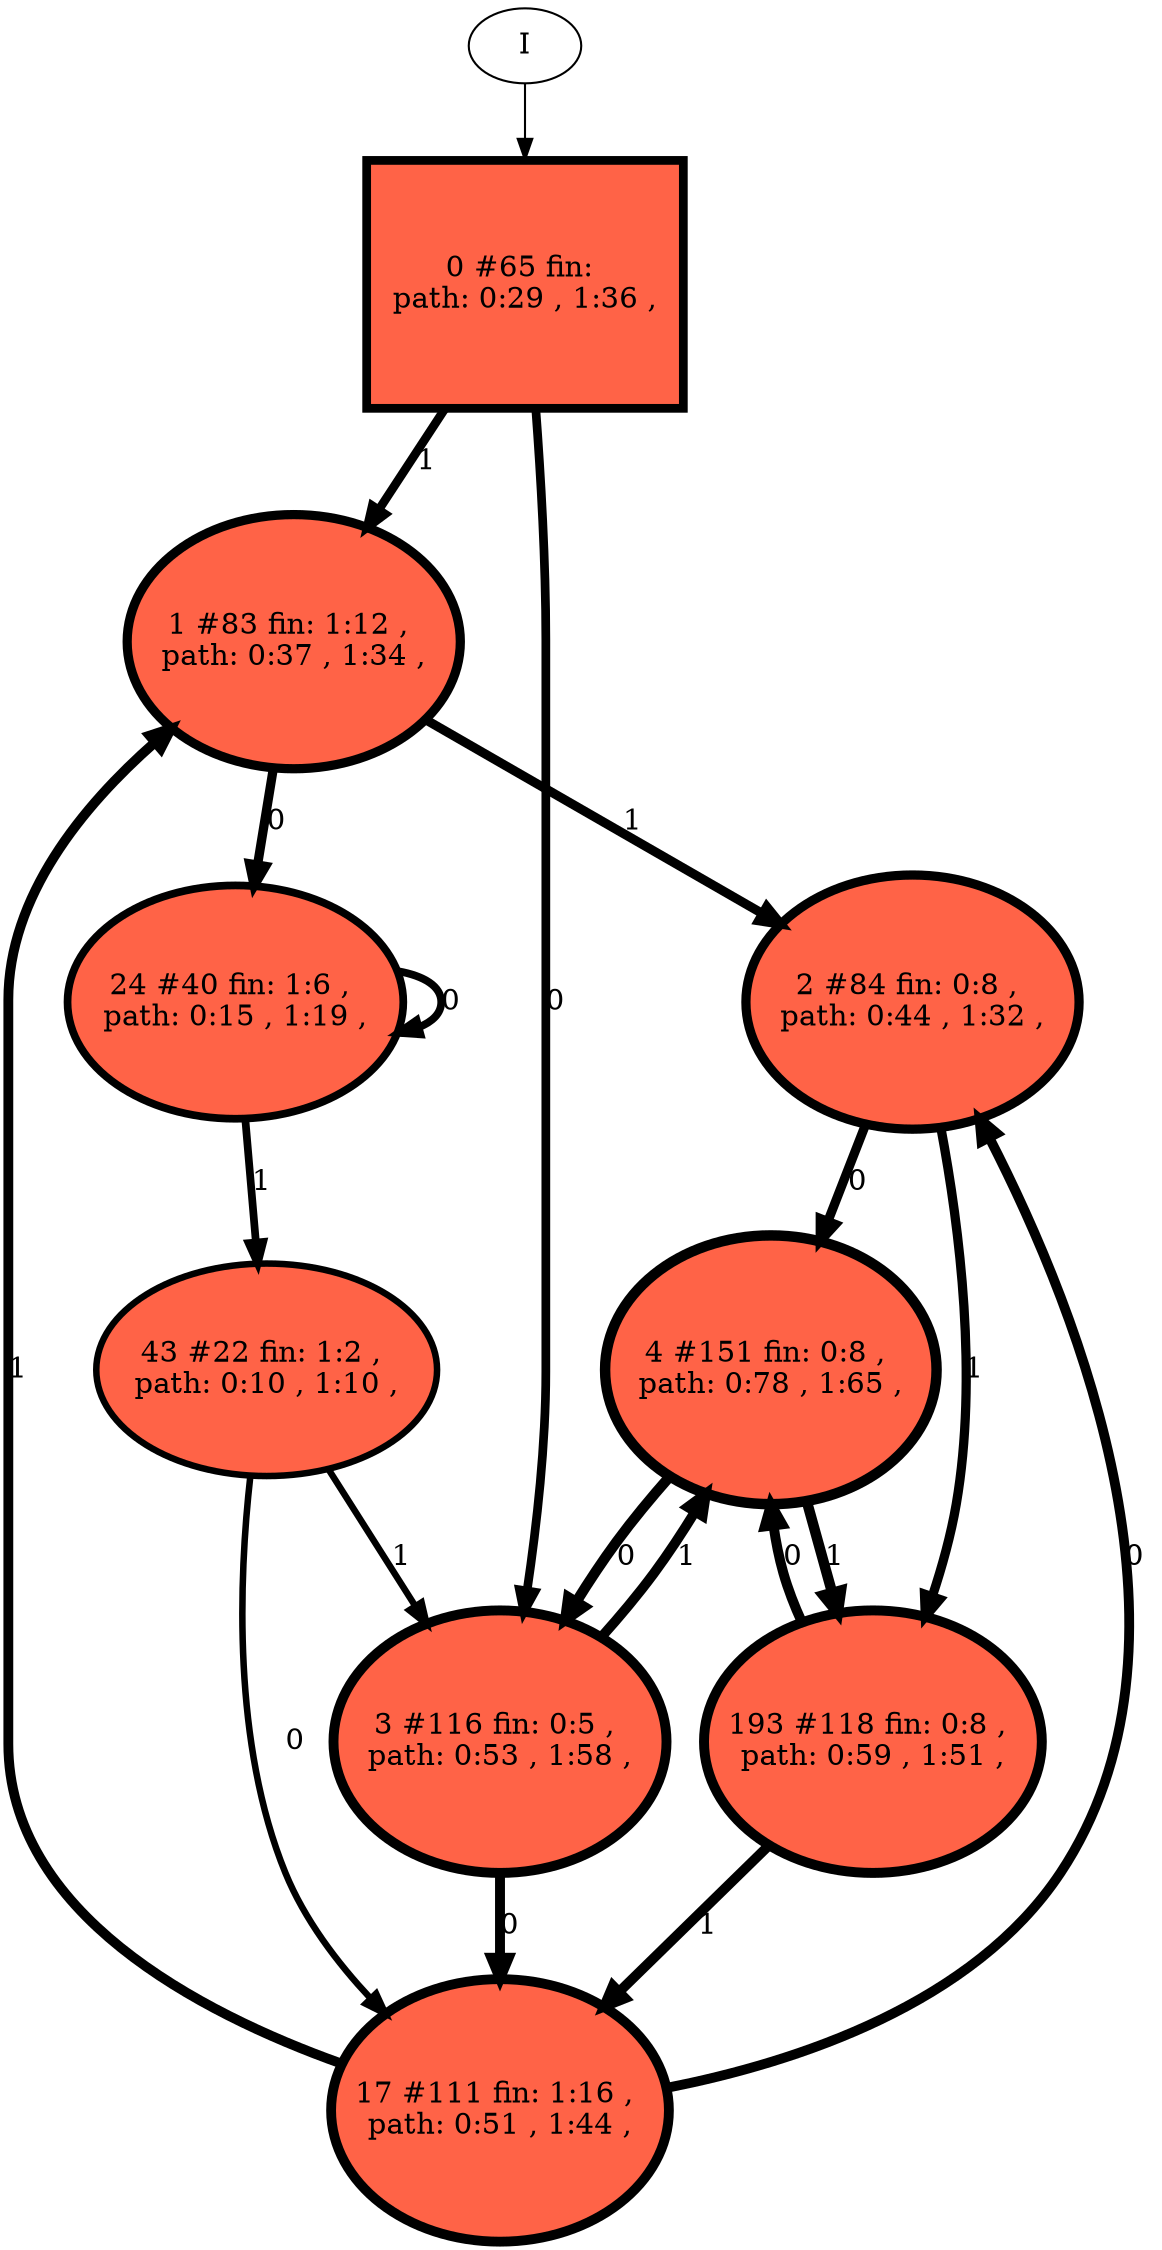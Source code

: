 // produced with flexfringe // 
digraph DFA {
	0 [label="root" shape=box];
		I -> 0;
	0 [ label="0 #65 fin: 
 path: 0:29 , 1:36 , " , style=filled, fillcolor="tomato", width=1.64667, height=1.64667, penwidth=4.18965];
		0 -> 1 [label="1 " , penwidth=4.18965 ];
		0 -> 3 [label="0 " , penwidth=4.18965 ];
	1 [ label="1 #83 fin: 1:12 , 
 path: 0:37 , 1:34 , " , style=filled, fillcolor="tomato", width=1.69209, height=1.69209, penwidth=4.43082];
		1 -> 2 [label="1 " , penwidth=4.43082 ];
		1 -> 24 [label="0 " , penwidth=4.43082 ];
	3 [ label="3 #116 fin: 0:5 , 
 path: 0:53 , 1:58 , " , style=filled, fillcolor="tomato", width=1.75131, height=1.75131, penwidth=4.76217];
		3 -> 4 [label="1 " , penwidth=4.76217 ];
		3 -> 17 [label="0 " , penwidth=4.76217 ];
	2 [ label="2 #84 fin: 0:8 , 
 path: 0:44 , 1:32 , " , style=filled, fillcolor="tomato", width=1.69427, height=1.69427, penwidth=4.44265];
		2 -> 193 [label="1 " , penwidth=4.44265 ];
		2 -> 4 [label="0 " , penwidth=4.44265 ];
	24 [ label="24 #40 fin: 1:6 , 
 path: 0:15 , 1:19 , " , style=filled, fillcolor="tomato", width=1.55045, height=1.55045, penwidth=3.71357];
		24 -> 43 [label="1 " , penwidth=3.71357 ];
		24 -> 24 [label="0 " , penwidth=3.71357 ];
	4 [ label="4 #151 fin: 0:8 , 
 path: 0:78 , 1:65 , " , style=filled, fillcolor="tomato", width=1.79573, height=1.79573, penwidth=5.02388];
		4 -> 193 [label="1 " , penwidth=5.02388 ];
		4 -> 3 [label="0 " , penwidth=5.02388 ];
	17 [ label="17 #111 fin: 1:16 , 
 path: 0:51 , 1:44 , " , style=filled, fillcolor="tomato", width=1.74371, height=1.74371, penwidth=4.7185];
		17 -> 1 [label="1 " , penwidth=4.7185 ];
		17 -> 2 [label="0 " , penwidth=4.7185 ];
	193 [ label="193 #118 fin: 0:8 , 
 path: 0:59 , 1:51 , " , style=filled, fillcolor="tomato", width=1.75425, height=1.75425, penwidth=4.77912];
		193 -> 17 [label="1 " , penwidth=4.77912 ];
		193 -> 4 [label="0 " , penwidth=4.77912 ];
	43 [ label="43 #22 fin: 1:2 , 
 path: 0:10 , 1:10 , " , style=filled, fillcolor="tomato", width=1.41961, height=1.41961, penwidth=3.13549];
		43 -> 3 [label="1 " , penwidth=3.13549 ];
		43 -> 17 [label="0 " , penwidth=3.13549 ];
}
